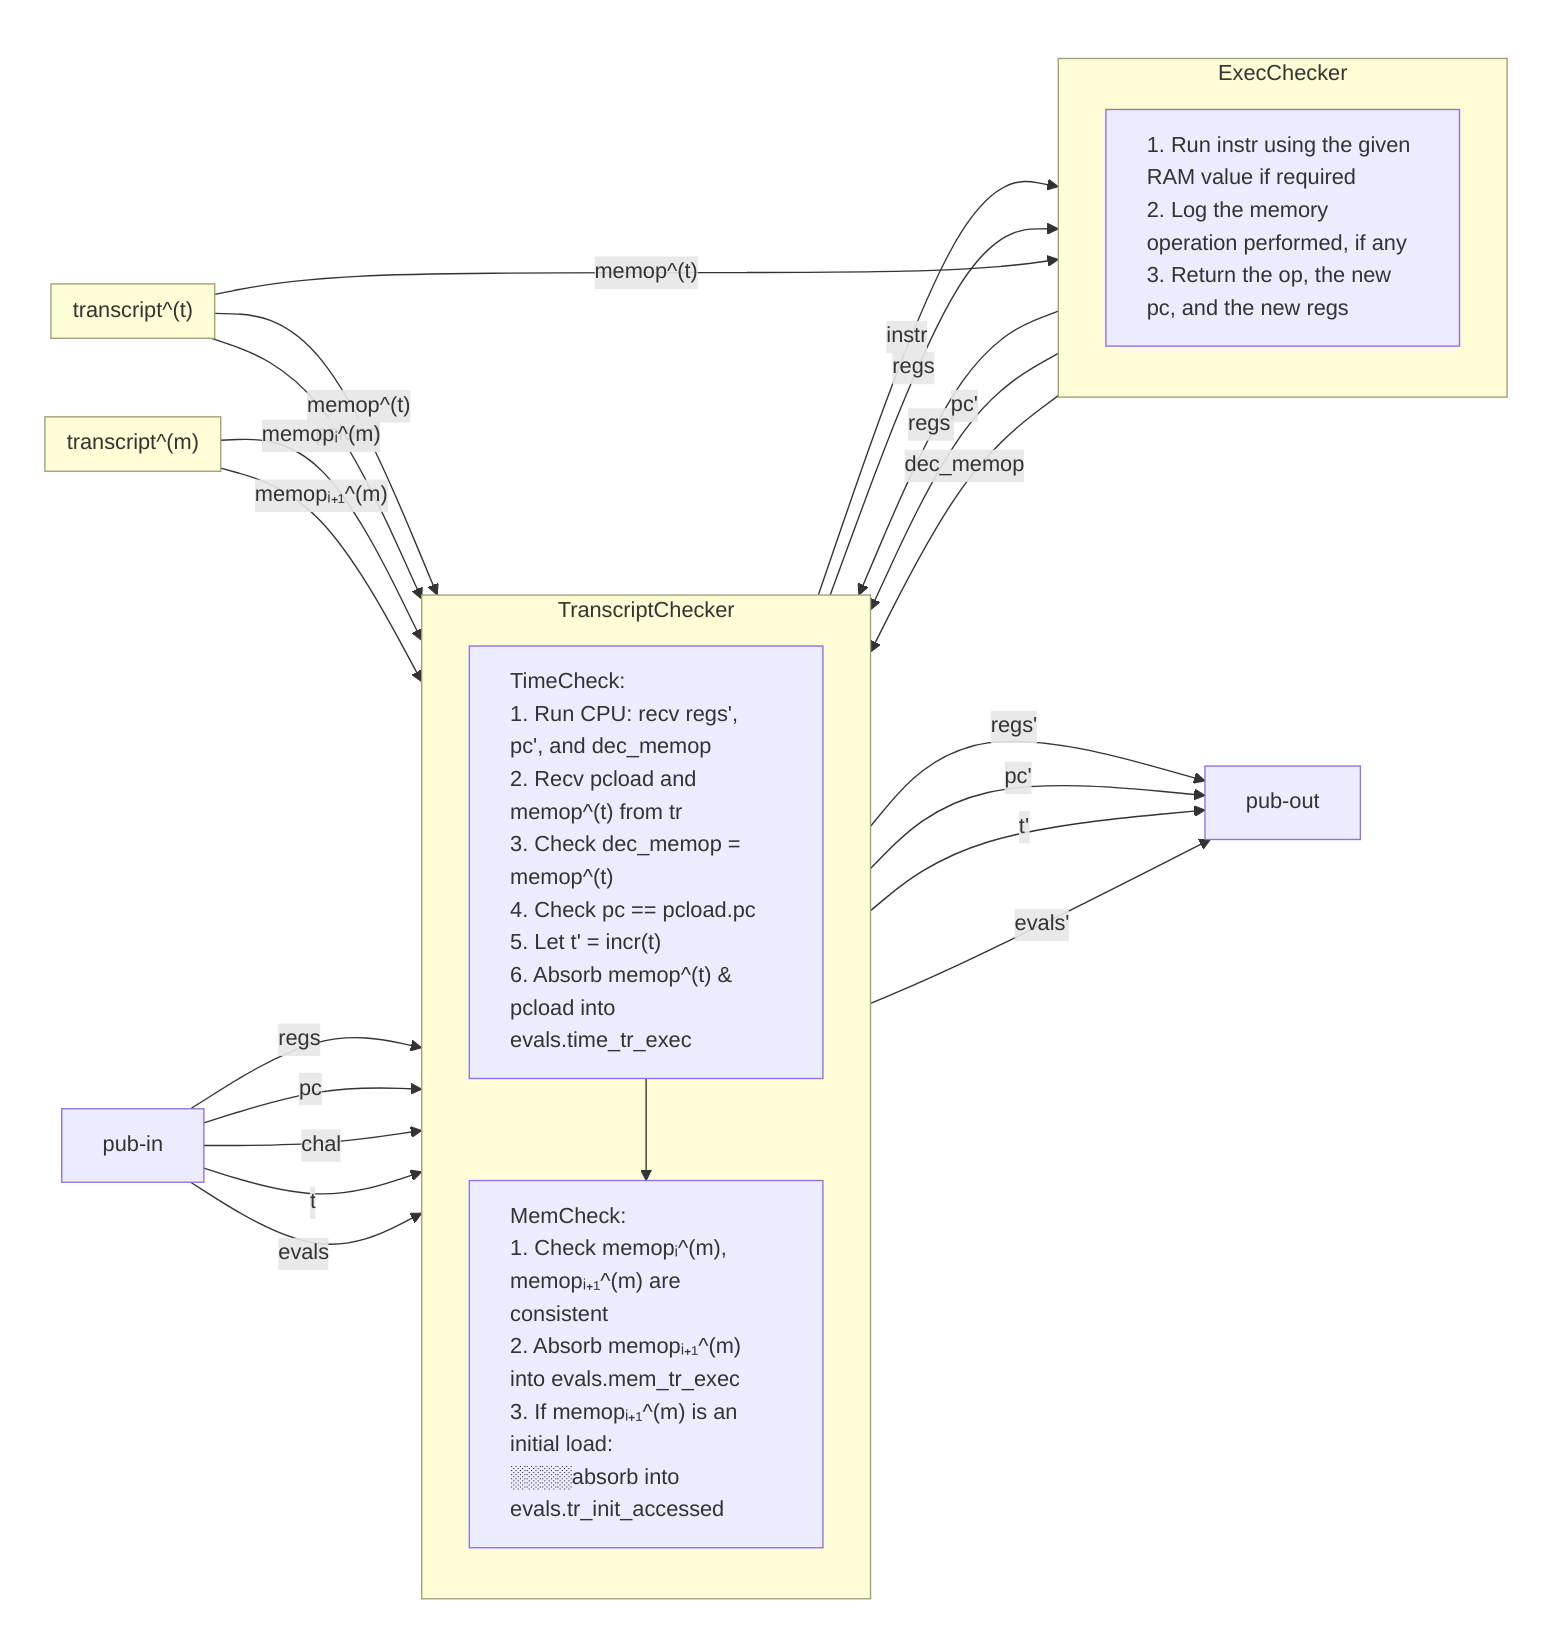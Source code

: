 flowchart LR
    pub-in-- "regs" --> TPU
    pub-in-- "pc" --> TPU
    pub-in-- "chal" --> TPU
    pub-in-- "t" --> TPU
    pub-in-- "evals" --> TPU

    TPU:::chip -- "instr" --> CPU:::chip
    TPU -- "regs" --> CPU
    CPU --"regs'" --> TPU
    CPU -- "pc'" --> TPU
    CPU -- "dec_memop" --> TPU

    trt:::chip -- "memop^(t)" --> TPU
    trt -- "memop^(t)" --> CPU
    trt -- "pcload" --> TPU

    trm:::chip -- "memopᵢ^(m)" --> TPU
    trm -- "memopᵢ₊₁^(m)" --> TPU

    TPU -- "regs'" --> pub-out
    TPU -- "pc'" --> pub-out
    TPU -- "t'" --> pub-out
    TPU -- "evals'" --> pub-out

    subgraph otherchips[" "]
        direction TB
        subgraph trt["transcript^(t)"]
        end
        subgraph trm["transcript^(m)"]
        end
        subgraph CPU["ExecChecker"]
            cpustep:::text
        end
    end

    subgraph TPU["TranscriptChecker"]
        direction TB
        timestep:::text-->memcheck:::text
    end
    classDef var fill:#f96,stroke:#f96;
    classDef text text-align:left;
    classDef chip fill:#fffdd6,stroke:#a19f76;
    classDef holder fill:#fff,stroke:#fff;
    class otherchips holder
    class absorb chip

timestep["
TimeCheck:
1. Run CPU: recv regs', pc', and dec_memop
2. Recv pcload and memop^(t) from tr
3. Check dec_memop = memop^(t)
4. Check pc == pcload.pc
5. Let t' = incr(t)
6. Absorb memop^(t) & pcload into evals.time_tr_exec
"]
memcheck["
MemCheck:
1. Check memopᵢ^(m), memopᵢ₊₁^(m) are consistent
2. Absorb memopᵢ₊₁^(m) into evals.mem_tr_exec
3. If memopᵢ₊₁^(m) is an initial load:
░░░░absorb into evals.tr_init_accessed
"]
cpustep["
1. Run instr using the given RAM value if required
2. Log the memory operation performed, if any
3. Return the op, the new pc, and the new regs
"]